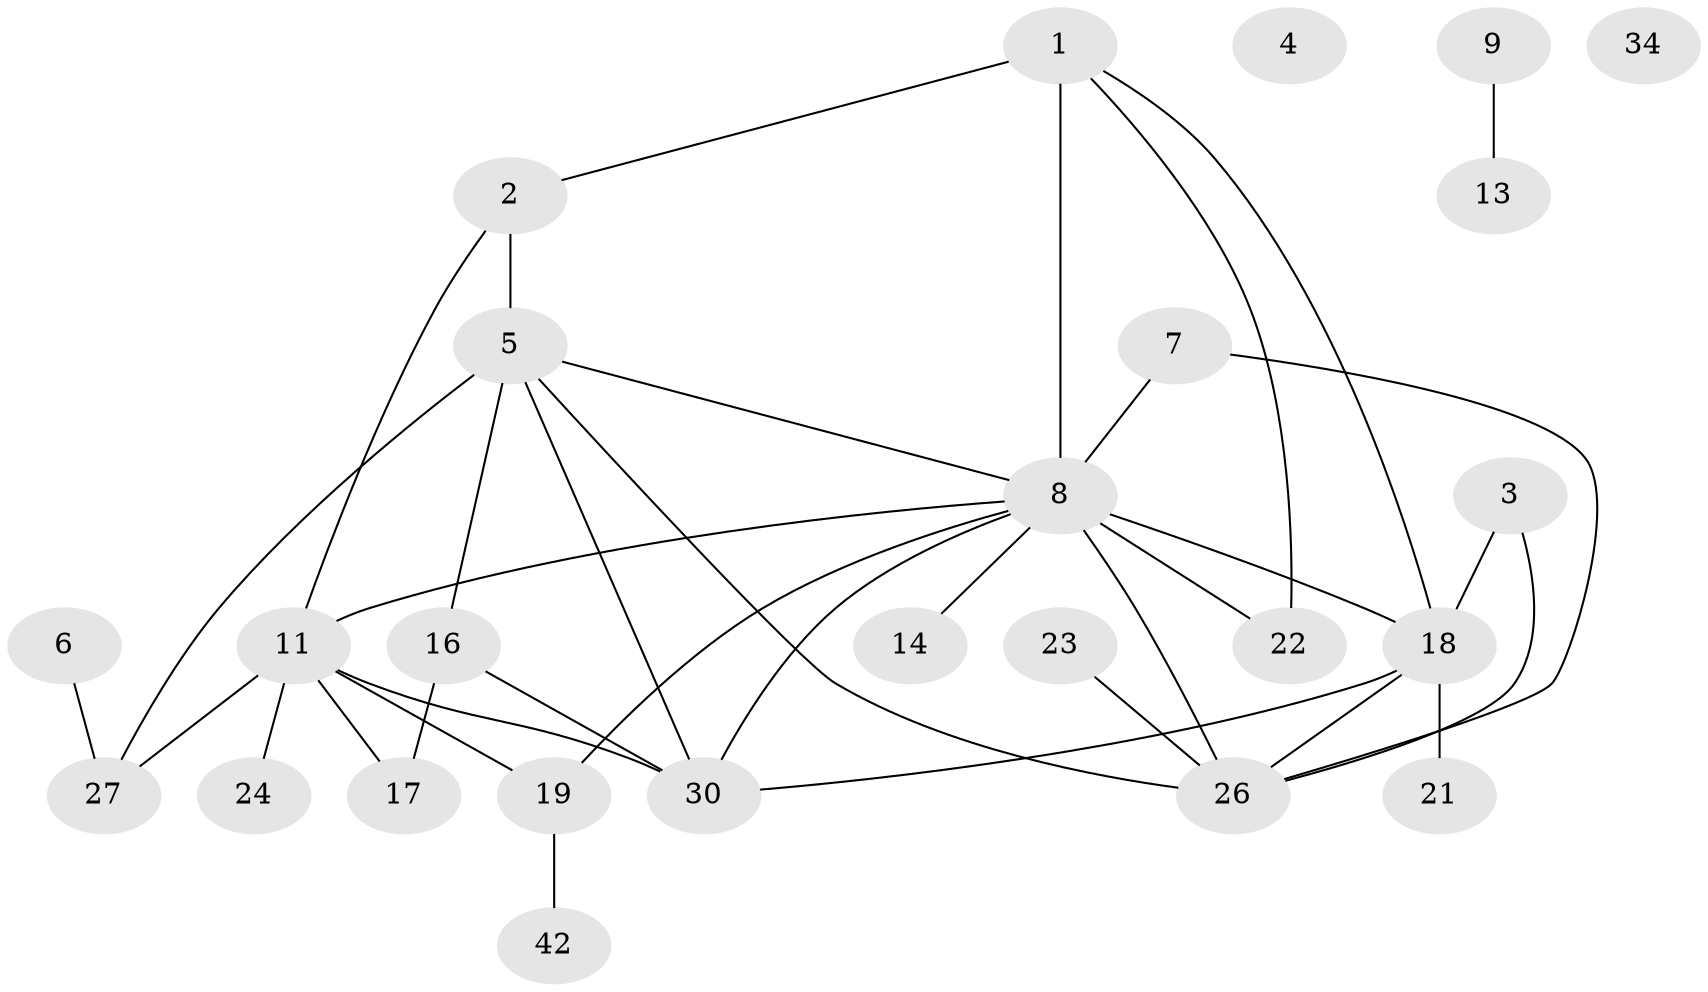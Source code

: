 // original degree distribution, {4: 0.11764705882352941, 3: 0.19607843137254902, 2: 0.2549019607843137, 0: 0.0392156862745098, 1: 0.23529411764705882, 5: 0.11764705882352941, 6: 0.0196078431372549, 8: 0.0196078431372549}
// Generated by graph-tools (version 1.1) at 2025/13/03/09/25 04:13:14]
// undirected, 25 vertices, 36 edges
graph export_dot {
graph [start="1"]
  node [color=gray90,style=filled];
  1 [super="+32+10"];
  2;
  3;
  4;
  5 [super="+15+29"];
  6;
  7;
  8 [super="+12+49+39"];
  9;
  11 [super="+37+35"];
  13;
  14;
  16 [super="+25"];
  17;
  18 [super="+40+33"];
  19 [super="+28+20"];
  21 [super="+38"];
  22 [super="+41"];
  23 [super="+31"];
  24;
  26 [super="+46+43"];
  27;
  30;
  34;
  42;
  1 -- 2;
  1 -- 8 [weight=3];
  1 -- 18 [weight=2];
  1 -- 22;
  2 -- 5;
  2 -- 11;
  3 -- 26;
  3 -- 18;
  5 -- 16;
  5 -- 8;
  5 -- 27 [weight=2];
  5 -- 30;
  5 -- 26;
  6 -- 27;
  7 -- 26;
  7 -- 8;
  8 -- 22;
  8 -- 30;
  8 -- 14;
  8 -- 18;
  8 -- 11;
  8 -- 26;
  8 -- 19;
  9 -- 13;
  11 -- 17 [weight=2];
  11 -- 19;
  11 -- 24;
  11 -- 27;
  11 -- 30;
  16 -- 17;
  16 -- 30 [weight=2];
  18 -- 21;
  18 -- 30;
  18 -- 26;
  19 -- 42;
  23 -- 26;
}
